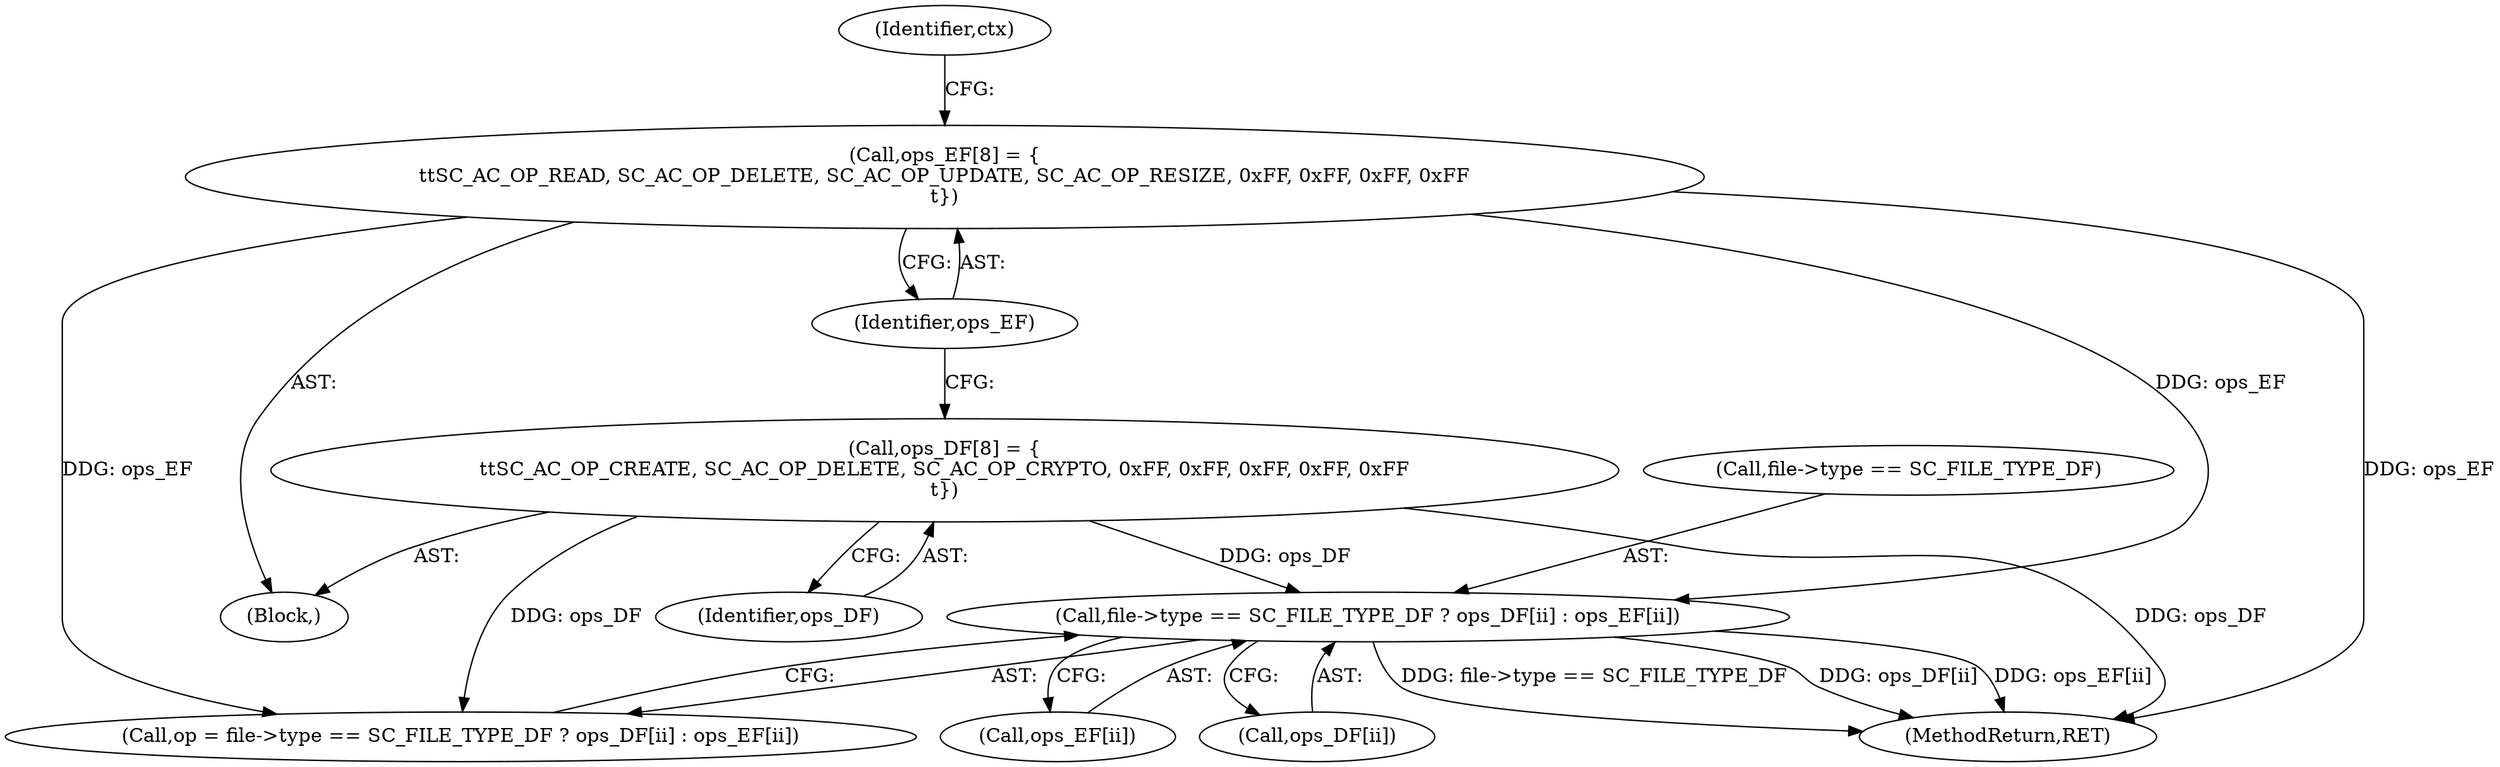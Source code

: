 digraph "0_OpenSC_8fe377e93b4b56060e5bbfb6f3142ceaeca744fa_1@array" {
"1000274" [label="(Call,file->type == SC_FILE_TYPE_DF ? ops_DF[ii] : ops_EF[ii])"];
"1000120" [label="(Call,ops_DF[8] = {\n\t\tSC_AC_OP_CREATE, SC_AC_OP_DELETE, SC_AC_OP_CRYPTO, 0xFF, 0xFF, 0xFF, 0xFF, 0xFF\n\t})"];
"1000123" [label="(Call,ops_EF[8] = {\n\t\tSC_AC_OP_READ, SC_AC_OP_DELETE, SC_AC_OP_UPDATE, SC_AC_OP_RESIZE, 0xFF, 0xFF, 0xFF, 0xFF\n\t})"];
"1000275" [label="(Call,file->type == SC_FILE_TYPE_DF)"];
"1000105" [label="(Block,)"];
"1000378" [label="(MethodReturn,RET)"];
"1000126" [label="(Identifier,ctx)"];
"1000123" [label="(Call,ops_EF[8] = {\n\t\tSC_AC_OP_READ, SC_AC_OP_DELETE, SC_AC_OP_UPDATE, SC_AC_OP_RESIZE, 0xFF, 0xFF, 0xFF, 0xFF\n\t})"];
"1000124" [label="(Identifier,ops_EF)"];
"1000274" [label="(Call,file->type == SC_FILE_TYPE_DF ? ops_DF[ii] : ops_EF[ii])"];
"1000121" [label="(Identifier,ops_DF)"];
"1000283" [label="(Call,ops_EF[ii])"];
"1000272" [label="(Call,op = file->type == SC_FILE_TYPE_DF ? ops_DF[ii] : ops_EF[ii])"];
"1000280" [label="(Call,ops_DF[ii])"];
"1000120" [label="(Call,ops_DF[8] = {\n\t\tSC_AC_OP_CREATE, SC_AC_OP_DELETE, SC_AC_OP_CRYPTO, 0xFF, 0xFF, 0xFF, 0xFF, 0xFF\n\t})"];
"1000274" -> "1000272"  [label="AST: "];
"1000274" -> "1000280"  [label="CFG: "];
"1000274" -> "1000283"  [label="CFG: "];
"1000275" -> "1000274"  [label="AST: "];
"1000280" -> "1000274"  [label="AST: "];
"1000283" -> "1000274"  [label="AST: "];
"1000272" -> "1000274"  [label="CFG: "];
"1000274" -> "1000378"  [label="DDG: file->type == SC_FILE_TYPE_DF"];
"1000274" -> "1000378"  [label="DDG: ops_DF[ii]"];
"1000274" -> "1000378"  [label="DDG: ops_EF[ii]"];
"1000120" -> "1000274"  [label="DDG: ops_DF"];
"1000123" -> "1000274"  [label="DDG: ops_EF"];
"1000120" -> "1000105"  [label="AST: "];
"1000120" -> "1000121"  [label="CFG: "];
"1000121" -> "1000120"  [label="AST: "];
"1000124" -> "1000120"  [label="CFG: "];
"1000120" -> "1000378"  [label="DDG: ops_DF"];
"1000120" -> "1000272"  [label="DDG: ops_DF"];
"1000123" -> "1000105"  [label="AST: "];
"1000123" -> "1000124"  [label="CFG: "];
"1000124" -> "1000123"  [label="AST: "];
"1000126" -> "1000123"  [label="CFG: "];
"1000123" -> "1000378"  [label="DDG: ops_EF"];
"1000123" -> "1000272"  [label="DDG: ops_EF"];
}
